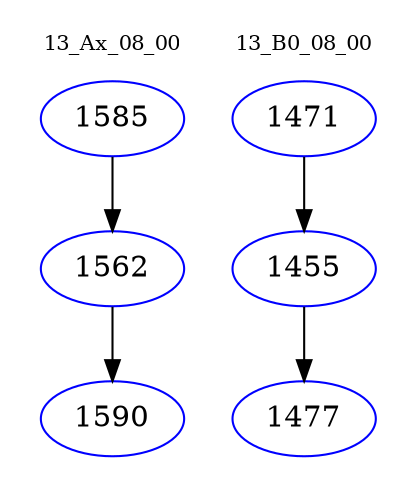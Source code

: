digraph{
subgraph cluster_0 {
color = white
label = "13_Ax_08_00";
fontsize=10;
T0_1585 [label="1585", color="blue"]
T0_1585 -> T0_1562 [color="black"]
T0_1562 [label="1562", color="blue"]
T0_1562 -> T0_1590 [color="black"]
T0_1590 [label="1590", color="blue"]
}
subgraph cluster_1 {
color = white
label = "13_B0_08_00";
fontsize=10;
T1_1471 [label="1471", color="blue"]
T1_1471 -> T1_1455 [color="black"]
T1_1455 [label="1455", color="blue"]
T1_1455 -> T1_1477 [color="black"]
T1_1477 [label="1477", color="blue"]
}
}
